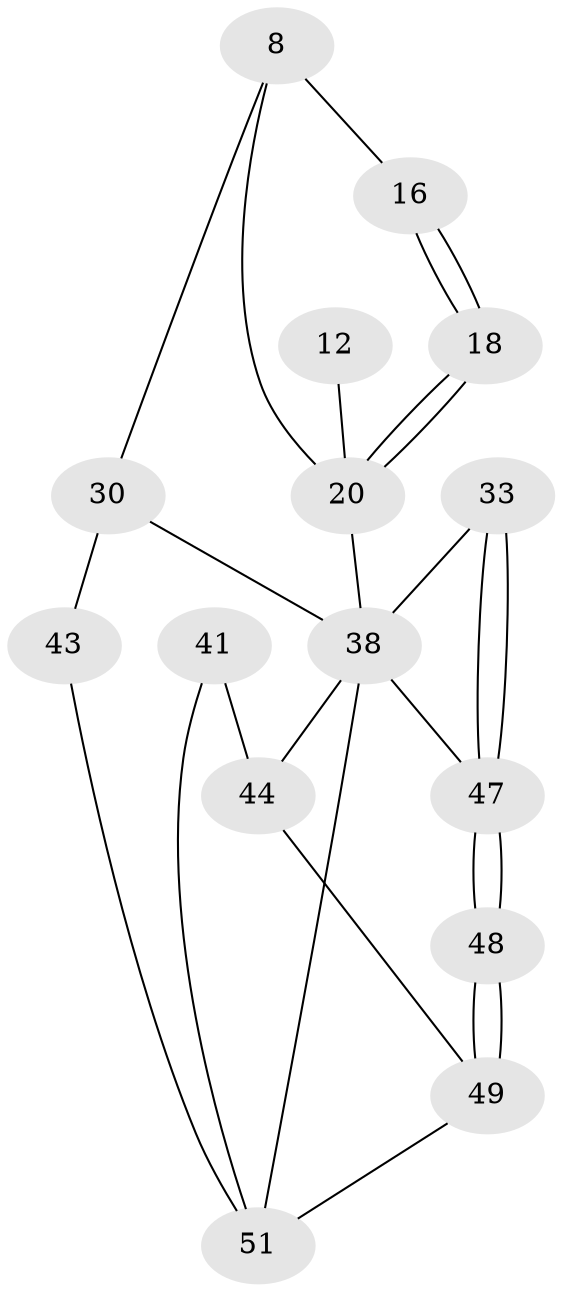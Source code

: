 // original degree distribution, {3: 0.058823529411764705, 4: 0.21568627450980393, 5: 0.5294117647058824, 6: 0.19607843137254902}
// Generated by graph-tools (version 1.1) at 2025/06/03/04/25 22:06:05]
// undirected, 15 vertices, 26 edges
graph export_dot {
graph [start="1"]
  node [color=gray90,style=filled];
  8 [pos="+0.23591374190734138+0.17508616283037015",super="+2"];
  12 [pos="+0.5768691594311178+0.08327794323531774"];
  16 [pos="+0.42210513684247525+0.13621785662384253"];
  18 [pos="+0.5040651479719704+0.2151742773049844"];
  20 [pos="+0.5204348220400933+0.2833313942851663",super="+19+14+15+17+11"];
  30 [pos="+0+0.4145924750672962",super="+27"];
  33 [pos="+1+0.6741527810815635"];
  38 [pos="+0.7997414305784898+0.6235884764725833",super="+34+32+21+22+37"];
  41 [pos="+0.30030574005206395+0.6897739228807145"];
  43 [pos="+0.12449524473183596+0.6021457687478571",super="+35+29"];
  44 [pos="+0.4954918805863325+0.7209666551843718",super="+39+40"];
  47 [pos="+0.6962605141598166+1",super="+31"];
  48 [pos="+0.6960593509484428+1"];
  49 [pos="+0.5699950180432377+1",super="+45+46"];
  51 [pos="+0.2837785012088776+0.812690991887209",super="+50+36+42"];
  8 -- 16 [weight=2];
  8 -- 20;
  8 -- 30;
  12 -- 20 [weight=3];
  16 -- 18;
  16 -- 18;
  18 -- 20 [weight=2];
  18 -- 20;
  20 -- 38 [weight=4];
  30 -- 43 [weight=4];
  30 -- 38 [weight=3];
  33 -- 47 [weight=2];
  33 -- 47;
  33 -- 38;
  38 -- 44 [weight=2];
  38 -- 47 [weight=3];
  38 -- 51 [weight=2];
  41 -- 44 [weight=2];
  41 -- 51;
  43 -- 51 [weight=2];
  44 -- 49;
  47 -- 48;
  47 -- 48;
  48 -- 49 [weight=2];
  48 -- 49;
  49 -- 51;
}
